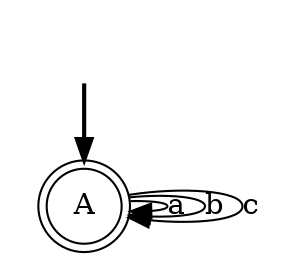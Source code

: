 digraph {
	fake0 [style=invisible]
	A [root=true shape=doublecircle]
	fake0 -> A [style=bold]
	A -> A [label=a]
	A -> A [label=b]
	A -> A [label=c]
}
